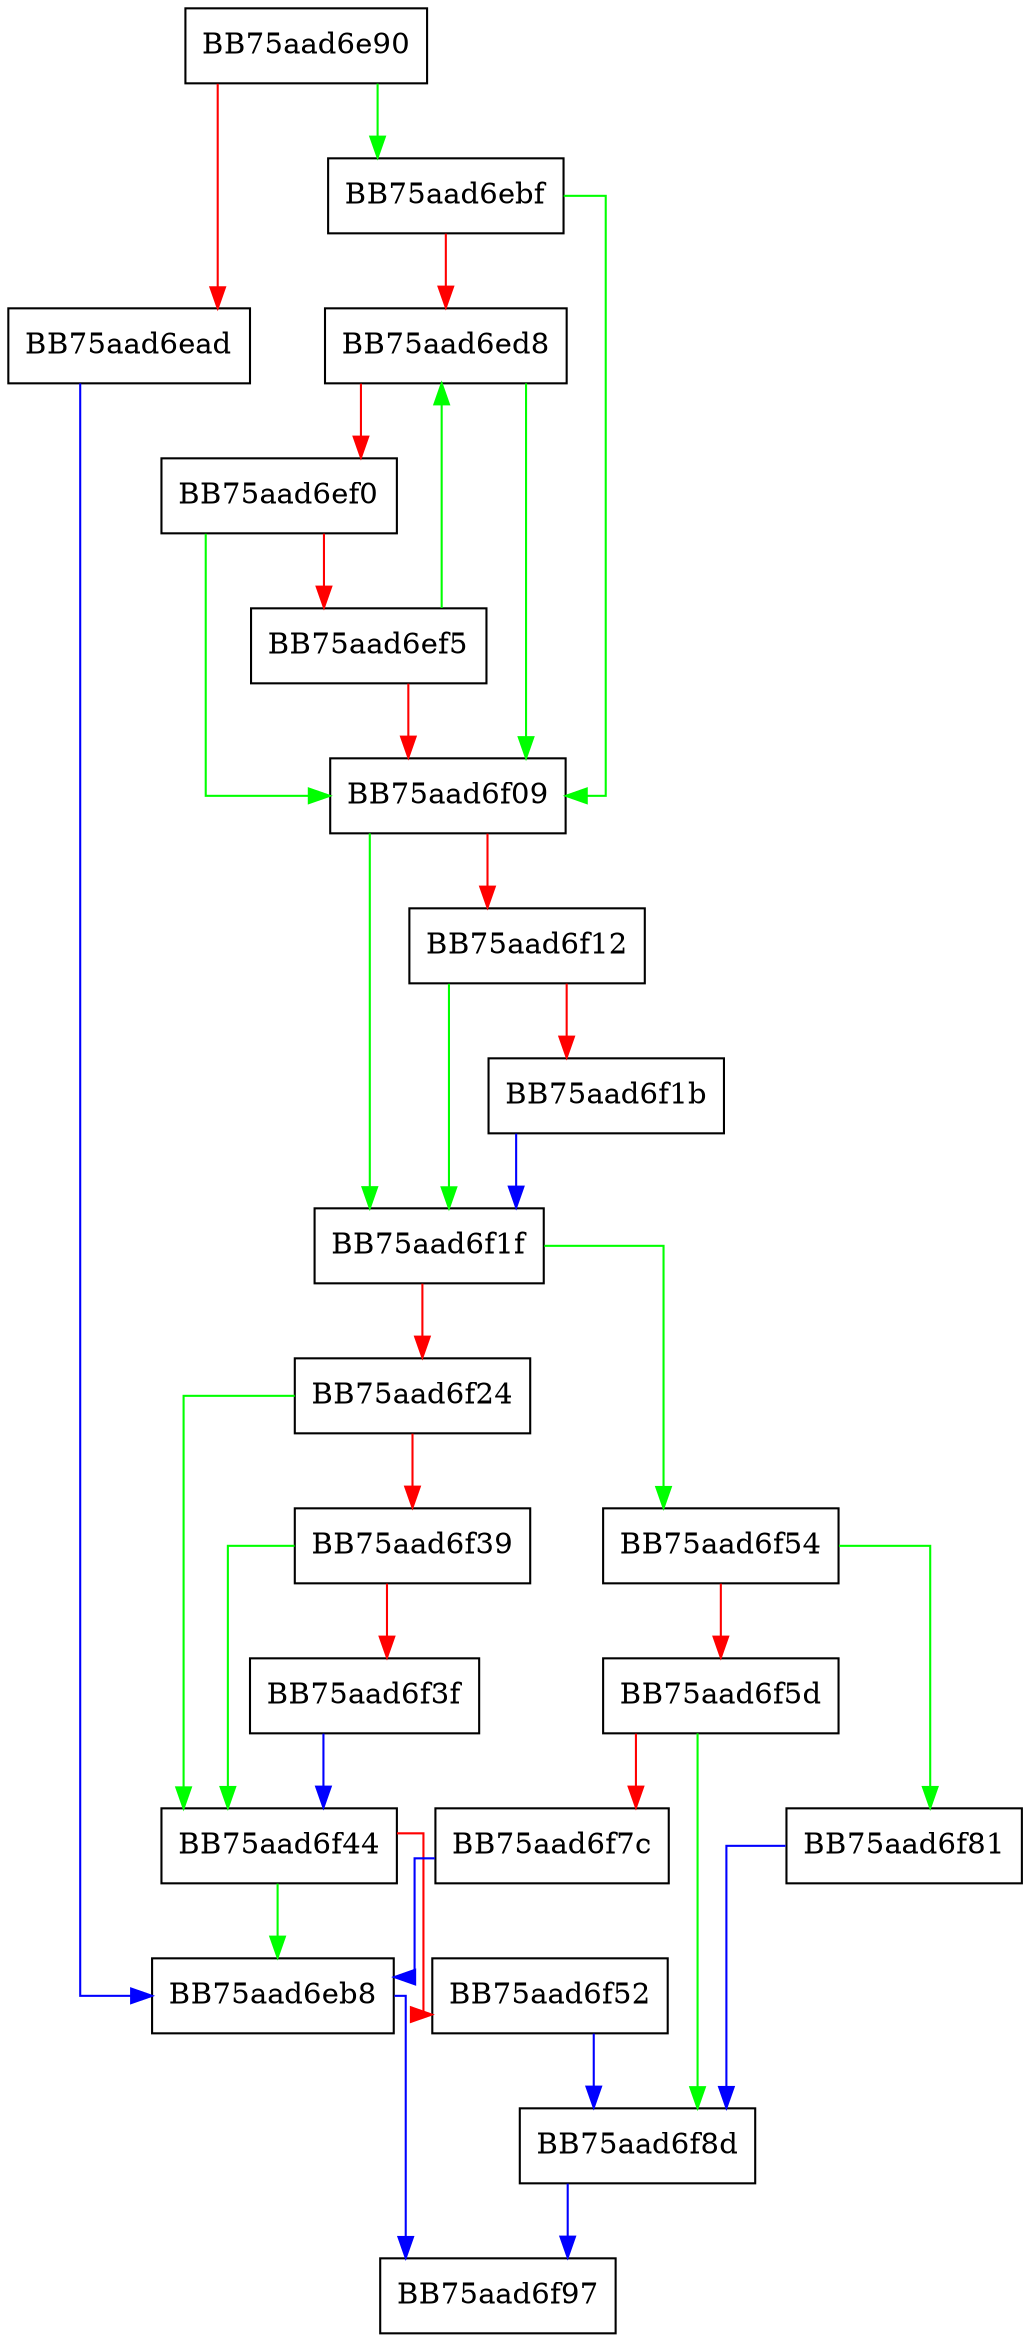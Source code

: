 digraph unwind_fast_dot_repeat {
  node [shape="box"];
  graph [splines=ortho];
  BB75aad6e90 -> BB75aad6ebf [color="green"];
  BB75aad6e90 -> BB75aad6ead [color="red"];
  BB75aad6ead -> BB75aad6eb8 [color="blue"];
  BB75aad6eb8 -> BB75aad6f97 [color="blue"];
  BB75aad6ebf -> BB75aad6f09 [color="green"];
  BB75aad6ebf -> BB75aad6ed8 [color="red"];
  BB75aad6ed8 -> BB75aad6f09 [color="green"];
  BB75aad6ed8 -> BB75aad6ef0 [color="red"];
  BB75aad6ef0 -> BB75aad6f09 [color="green"];
  BB75aad6ef0 -> BB75aad6ef5 [color="red"];
  BB75aad6ef5 -> BB75aad6ed8 [color="green"];
  BB75aad6ef5 -> BB75aad6f09 [color="red"];
  BB75aad6f09 -> BB75aad6f1f [color="green"];
  BB75aad6f09 -> BB75aad6f12 [color="red"];
  BB75aad6f12 -> BB75aad6f1f [color="green"];
  BB75aad6f12 -> BB75aad6f1b [color="red"];
  BB75aad6f1b -> BB75aad6f1f [color="blue"];
  BB75aad6f1f -> BB75aad6f54 [color="green"];
  BB75aad6f1f -> BB75aad6f24 [color="red"];
  BB75aad6f24 -> BB75aad6f44 [color="green"];
  BB75aad6f24 -> BB75aad6f39 [color="red"];
  BB75aad6f39 -> BB75aad6f44 [color="green"];
  BB75aad6f39 -> BB75aad6f3f [color="red"];
  BB75aad6f3f -> BB75aad6f44 [color="blue"];
  BB75aad6f44 -> BB75aad6eb8 [color="green"];
  BB75aad6f44 -> BB75aad6f52 [color="red"];
  BB75aad6f52 -> BB75aad6f8d [color="blue"];
  BB75aad6f54 -> BB75aad6f81 [color="green"];
  BB75aad6f54 -> BB75aad6f5d [color="red"];
  BB75aad6f5d -> BB75aad6f8d [color="green"];
  BB75aad6f5d -> BB75aad6f7c [color="red"];
  BB75aad6f7c -> BB75aad6eb8 [color="blue"];
  BB75aad6f81 -> BB75aad6f8d [color="blue"];
  BB75aad6f8d -> BB75aad6f97 [color="blue"];
}